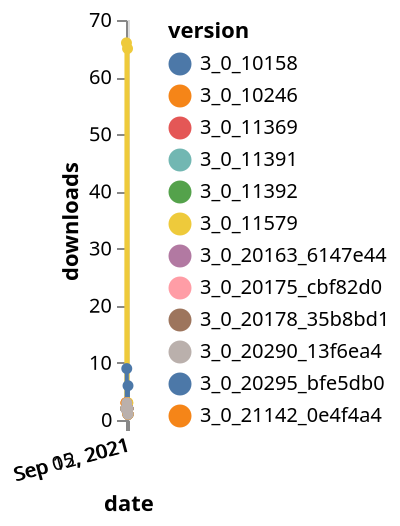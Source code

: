 {"$schema": "https://vega.github.io/schema/vega-lite/v5.json", "description": "A simple bar chart with embedded data.", "data": {"values": [{"date": "2021-09-03", "total": 2758, "delta": 2, "version": "3_0_11392"}, {"date": "2021-09-04", "total": 2760, "delta": 2, "version": "3_0_11392"}, {"date": "2021-09-05", "total": 2762, "delta": 2, "version": "3_0_11392"}, {"date": "2021-09-06", "total": 2764, "delta": 2, "version": "3_0_11392"}, {"date": "2021-09-07", "total": 2766, "delta": 2, "version": "3_0_11392"}, {"date": "2021-09-08", "total": 2769, "delta": 3, "version": "3_0_11392"}, {"date": "2021-09-09", "total": 2771, "delta": 2, "version": "3_0_11392"}, {"date": "2021-09-10", "total": 2773, "delta": 2, "version": "3_0_11392"}, {"date": "2021-09-11", "total": 2775, "delta": 2, "version": "3_0_11392"}, {"date": "2021-09-12", "total": 2777, "delta": 2, "version": "3_0_11392"}, {"date": "2021-09-13", "total": 2779, "delta": 2, "version": "3_0_11392"}, {"date": "2021-09-14", "total": 2781, "delta": 2, "version": "3_0_11392"}, {"date": "2021-09-15", "total": 2783, "delta": 2, "version": "3_0_11392"}, {"date": "2021-09-16", "total": 2784, "delta": 1, "version": "3_0_11392"}, {"date": "2021-09-03", "total": 2584, "delta": 2, "version": "3_0_11369"}, {"date": "2021-09-04", "total": 2586, "delta": 2, "version": "3_0_11369"}, {"date": "2021-09-05", "total": 2588, "delta": 2, "version": "3_0_11369"}, {"date": "2021-09-06", "total": 2590, "delta": 2, "version": "3_0_11369"}, {"date": "2021-09-07", "total": 2592, "delta": 2, "version": "3_0_11369"}, {"date": "2021-09-08", "total": 2595, "delta": 3, "version": "3_0_11369"}, {"date": "2021-09-09", "total": 2597, "delta": 2, "version": "3_0_11369"}, {"date": "2021-09-10", "total": 2599, "delta": 2, "version": "3_0_11369"}, {"date": "2021-09-11", "total": 2601, "delta": 2, "version": "3_0_11369"}, {"date": "2021-09-12", "total": 2603, "delta": 2, "version": "3_0_11369"}, {"date": "2021-09-13", "total": 2605, "delta": 2, "version": "3_0_11369"}, {"date": "2021-09-14", "total": 2607, "delta": 2, "version": "3_0_11369"}, {"date": "2021-09-15", "total": 2609, "delta": 2, "version": "3_0_11369"}, {"date": "2021-09-16", "total": 2610, "delta": 1, "version": "3_0_11369"}, {"date": "2021-09-03", "total": 255, "delta": 3, "version": "3_0_21142_0e4f4a4"}, {"date": "2021-09-04", "total": 258, "delta": 3, "version": "3_0_21142_0e4f4a4"}, {"date": "2021-09-05", "total": 260, "delta": 2, "version": "3_0_21142_0e4f4a4"}, {"date": "2021-09-06", "total": 262, "delta": 2, "version": "3_0_21142_0e4f4a4"}, {"date": "2021-09-07", "total": 265, "delta": 3, "version": "3_0_21142_0e4f4a4"}, {"date": "2021-09-08", "total": 268, "delta": 3, "version": "3_0_21142_0e4f4a4"}, {"date": "2021-09-09", "total": 271, "delta": 3, "version": "3_0_21142_0e4f4a4"}, {"date": "2021-09-10", "total": 273, "delta": 2, "version": "3_0_21142_0e4f4a4"}, {"date": "2021-09-11", "total": 275, "delta": 2, "version": "3_0_21142_0e4f4a4"}, {"date": "2021-09-12", "total": 277, "delta": 2, "version": "3_0_21142_0e4f4a4"}, {"date": "2021-09-13", "total": 280, "delta": 3, "version": "3_0_21142_0e4f4a4"}, {"date": "2021-09-14", "total": 282, "delta": 2, "version": "3_0_21142_0e4f4a4"}, {"date": "2021-09-15", "total": 284, "delta": 2, "version": "3_0_21142_0e4f4a4"}, {"date": "2021-09-16", "total": 285, "delta": 1, "version": "3_0_21142_0e4f4a4"}, {"date": "2021-09-03", "total": 2594, "delta": 2, "version": "3_0_10158"}, {"date": "2021-09-04", "total": 2596, "delta": 2, "version": "3_0_10158"}, {"date": "2021-09-05", "total": 2598, "delta": 2, "version": "3_0_10158"}, {"date": "2021-09-06", "total": 2600, "delta": 2, "version": "3_0_10158"}, {"date": "2021-09-07", "total": 2602, "delta": 2, "version": "3_0_10158"}, {"date": "2021-09-08", "total": 2605, "delta": 3, "version": "3_0_10158"}, {"date": "2021-09-09", "total": 2607, "delta": 2, "version": "3_0_10158"}, {"date": "2021-09-10", "total": 2609, "delta": 2, "version": "3_0_10158"}, {"date": "2021-09-11", "total": 2611, "delta": 2, "version": "3_0_10158"}, {"date": "2021-09-12", "total": 2613, "delta": 2, "version": "3_0_10158"}, {"date": "2021-09-13", "total": 2615, "delta": 2, "version": "3_0_10158"}, {"date": "2021-09-14", "total": 2617, "delta": 2, "version": "3_0_10158"}, {"date": "2021-09-15", "total": 2619, "delta": 2, "version": "3_0_10158"}, {"date": "2021-09-16", "total": 2620, "delta": 1, "version": "3_0_10158"}, {"date": "2021-09-03", "total": 972, "delta": 2, "version": "3_0_20163_6147e44"}, {"date": "2021-09-04", "total": 974, "delta": 2, "version": "3_0_20163_6147e44"}, {"date": "2021-09-05", "total": 976, "delta": 2, "version": "3_0_20163_6147e44"}, {"date": "2021-09-06", "total": 978, "delta": 2, "version": "3_0_20163_6147e44"}, {"date": "2021-09-07", "total": 980, "delta": 2, "version": "3_0_20163_6147e44"}, {"date": "2021-09-08", "total": 983, "delta": 3, "version": "3_0_20163_6147e44"}, {"date": "2021-09-09", "total": 985, "delta": 2, "version": "3_0_20163_6147e44"}, {"date": "2021-09-10", "total": 987, "delta": 2, "version": "3_0_20163_6147e44"}, {"date": "2021-09-11", "total": 989, "delta": 2, "version": "3_0_20163_6147e44"}, {"date": "2021-09-12", "total": 991, "delta": 2, "version": "3_0_20163_6147e44"}, {"date": "2021-09-13", "total": 993, "delta": 2, "version": "3_0_20163_6147e44"}, {"date": "2021-09-14", "total": 995, "delta": 2, "version": "3_0_20163_6147e44"}, {"date": "2021-09-15", "total": 997, "delta": 2, "version": "3_0_20163_6147e44"}, {"date": "2021-09-16", "total": 998, "delta": 1, "version": "3_0_20163_6147e44"}, {"date": "2021-09-03", "total": 908, "delta": 2, "version": "3_0_20178_35b8bd1"}, {"date": "2021-09-04", "total": 910, "delta": 2, "version": "3_0_20178_35b8bd1"}, {"date": "2021-09-05", "total": 912, "delta": 2, "version": "3_0_20178_35b8bd1"}, {"date": "2021-09-06", "total": 914, "delta": 2, "version": "3_0_20178_35b8bd1"}, {"date": "2021-09-07", "total": 916, "delta": 2, "version": "3_0_20178_35b8bd1"}, {"date": "2021-09-08", "total": 919, "delta": 3, "version": "3_0_20178_35b8bd1"}, {"date": "2021-09-09", "total": 921, "delta": 2, "version": "3_0_20178_35b8bd1"}, {"date": "2021-09-10", "total": 923, "delta": 2, "version": "3_0_20178_35b8bd1"}, {"date": "2021-09-11", "total": 925, "delta": 2, "version": "3_0_20178_35b8bd1"}, {"date": "2021-09-12", "total": 927, "delta": 2, "version": "3_0_20178_35b8bd1"}, {"date": "2021-09-13", "total": 929, "delta": 2, "version": "3_0_20178_35b8bd1"}, {"date": "2021-09-14", "total": 931, "delta": 2, "version": "3_0_20178_35b8bd1"}, {"date": "2021-09-15", "total": 933, "delta": 2, "version": "3_0_20178_35b8bd1"}, {"date": "2021-09-16", "total": 934, "delta": 1, "version": "3_0_20178_35b8bd1"}, {"date": "2021-09-03", "total": 1106, "delta": 2, "version": "3_0_20175_cbf82d0"}, {"date": "2021-09-04", "total": 1108, "delta": 2, "version": "3_0_20175_cbf82d0"}, {"date": "2021-09-05", "total": 1110, "delta": 2, "version": "3_0_20175_cbf82d0"}, {"date": "2021-09-06", "total": 1112, "delta": 2, "version": "3_0_20175_cbf82d0"}, {"date": "2021-09-07", "total": 1114, "delta": 2, "version": "3_0_20175_cbf82d0"}, {"date": "2021-09-08", "total": 1117, "delta": 3, "version": "3_0_20175_cbf82d0"}, {"date": "2021-09-09", "total": 1119, "delta": 2, "version": "3_0_20175_cbf82d0"}, {"date": "2021-09-10", "total": 1121, "delta": 2, "version": "3_0_20175_cbf82d0"}, {"date": "2021-09-11", "total": 1123, "delta": 2, "version": "3_0_20175_cbf82d0"}, {"date": "2021-09-12", "total": 1125, "delta": 2, "version": "3_0_20175_cbf82d0"}, {"date": "2021-09-13", "total": 1127, "delta": 2, "version": "3_0_20175_cbf82d0"}, {"date": "2021-09-14", "total": 1129, "delta": 2, "version": "3_0_20175_cbf82d0"}, {"date": "2021-09-15", "total": 1131, "delta": 2, "version": "3_0_20175_cbf82d0"}, {"date": "2021-09-16", "total": 1132, "delta": 1, "version": "3_0_20175_cbf82d0"}, {"date": "2021-09-03", "total": 2579, "delta": 2, "version": "3_0_11391"}, {"date": "2021-09-04", "total": 2581, "delta": 2, "version": "3_0_11391"}, {"date": "2021-09-05", "total": 2583, "delta": 2, "version": "3_0_11391"}, {"date": "2021-09-06", "total": 2585, "delta": 2, "version": "3_0_11391"}, {"date": "2021-09-07", "total": 2587, "delta": 2, "version": "3_0_11391"}, {"date": "2021-09-08", "total": 2590, "delta": 3, "version": "3_0_11391"}, {"date": "2021-09-09", "total": 2592, "delta": 2, "version": "3_0_11391"}, {"date": "2021-09-10", "total": 2594, "delta": 2, "version": "3_0_11391"}, {"date": "2021-09-11", "total": 2596, "delta": 2, "version": "3_0_11391"}, {"date": "2021-09-12", "total": 2598, "delta": 2, "version": "3_0_11391"}, {"date": "2021-09-13", "total": 2600, "delta": 2, "version": "3_0_11391"}, {"date": "2021-09-14", "total": 2602, "delta": 2, "version": "3_0_11391"}, {"date": "2021-09-15", "total": 2604, "delta": 2, "version": "3_0_11391"}, {"date": "2021-09-16", "total": 2605, "delta": 1, "version": "3_0_11391"}, {"date": "2021-09-03", "total": 19633, "delta": 2, "version": "3_0_11579"}, {"date": "2021-09-04", "total": 19635, "delta": 2, "version": "3_0_11579"}, {"date": "2021-09-05", "total": 19637, "delta": 2, "version": "3_0_11579"}, {"date": "2021-09-06", "total": 19703, "delta": 66, "version": "3_0_11579"}, {"date": "2021-09-07", "total": 19705, "delta": 2, "version": "3_0_11579"}, {"date": "2021-09-08", "total": 19708, "delta": 3, "version": "3_0_11579"}, {"date": "2021-09-09", "total": 19710, "delta": 2, "version": "3_0_11579"}, {"date": "2021-09-10", "total": 19712, "delta": 2, "version": "3_0_11579"}, {"date": "2021-09-11", "total": 19714, "delta": 2, "version": "3_0_11579"}, {"date": "2021-09-12", "total": 19717, "delta": 3, "version": "3_0_11579"}, {"date": "2021-09-13", "total": 19782, "delta": 65, "version": "3_0_11579"}, {"date": "2021-09-14", "total": 19785, "delta": 3, "version": "3_0_11579"}, {"date": "2021-09-15", "total": 19788, "delta": 3, "version": "3_0_11579"}, {"date": "2021-09-16", "total": 19789, "delta": 1, "version": "3_0_11579"}, {"date": "2021-09-03", "total": 1004, "delta": 2, "version": "3_0_20295_bfe5db0"}, {"date": "2021-09-04", "total": 1006, "delta": 2, "version": "3_0_20295_bfe5db0"}, {"date": "2021-09-05", "total": 1008, "delta": 2, "version": "3_0_20295_bfe5db0"}, {"date": "2021-09-06", "total": 1010, "delta": 2, "version": "3_0_20295_bfe5db0"}, {"date": "2021-09-07", "total": 1012, "delta": 2, "version": "3_0_20295_bfe5db0"}, {"date": "2021-09-08", "total": 1021, "delta": 9, "version": "3_0_20295_bfe5db0"}, {"date": "2021-09-09", "total": 1023, "delta": 2, "version": "3_0_20295_bfe5db0"}, {"date": "2021-09-10", "total": 1025, "delta": 2, "version": "3_0_20295_bfe5db0"}, {"date": "2021-09-11", "total": 1027, "delta": 2, "version": "3_0_20295_bfe5db0"}, {"date": "2021-09-12", "total": 1029, "delta": 2, "version": "3_0_20295_bfe5db0"}, {"date": "2021-09-13", "total": 1031, "delta": 2, "version": "3_0_20295_bfe5db0"}, {"date": "2021-09-14", "total": 1033, "delta": 2, "version": "3_0_20295_bfe5db0"}, {"date": "2021-09-15", "total": 1035, "delta": 2, "version": "3_0_20295_bfe5db0"}, {"date": "2021-09-16", "total": 1041, "delta": 6, "version": "3_0_20295_bfe5db0"}, {"date": "2021-09-03", "total": 2771, "delta": 3, "version": "3_0_10246"}, {"date": "2021-09-04", "total": 2773, "delta": 2, "version": "3_0_10246"}, {"date": "2021-09-05", "total": 2775, "delta": 2, "version": "3_0_10246"}, {"date": "2021-09-06", "total": 2777, "delta": 2, "version": "3_0_10246"}, {"date": "2021-09-07", "total": 2779, "delta": 2, "version": "3_0_10246"}, {"date": "2021-09-08", "total": 2782, "delta": 3, "version": "3_0_10246"}, {"date": "2021-09-09", "total": 2784, "delta": 2, "version": "3_0_10246"}, {"date": "2021-09-10", "total": 2786, "delta": 2, "version": "3_0_10246"}, {"date": "2021-09-11", "total": 2788, "delta": 2, "version": "3_0_10246"}, {"date": "2021-09-12", "total": 2790, "delta": 2, "version": "3_0_10246"}, {"date": "2021-09-13", "total": 2792, "delta": 2, "version": "3_0_10246"}, {"date": "2021-09-14", "total": 2794, "delta": 2, "version": "3_0_10246"}, {"date": "2021-09-15", "total": 2796, "delta": 2, "version": "3_0_10246"}, {"date": "2021-09-16", "total": 2797, "delta": 1, "version": "3_0_10246"}, {"date": "2021-09-03", "total": 735, "delta": 2, "version": "3_0_20290_13f6ea4"}, {"date": "2021-09-04", "total": 737, "delta": 2, "version": "3_0_20290_13f6ea4"}, {"date": "2021-09-05", "total": 739, "delta": 2, "version": "3_0_20290_13f6ea4"}, {"date": "2021-09-06", "total": 741, "delta": 2, "version": "3_0_20290_13f6ea4"}, {"date": "2021-09-07", "total": 743, "delta": 2, "version": "3_0_20290_13f6ea4"}, {"date": "2021-09-08", "total": 746, "delta": 3, "version": "3_0_20290_13f6ea4"}, {"date": "2021-09-09", "total": 748, "delta": 2, "version": "3_0_20290_13f6ea4"}, {"date": "2021-09-10", "total": 750, "delta": 2, "version": "3_0_20290_13f6ea4"}, {"date": "2021-09-11", "total": 752, "delta": 2, "version": "3_0_20290_13f6ea4"}, {"date": "2021-09-12", "total": 754, "delta": 2, "version": "3_0_20290_13f6ea4"}, {"date": "2021-09-13", "total": 756, "delta": 2, "version": "3_0_20290_13f6ea4"}, {"date": "2021-09-14", "total": 758, "delta": 2, "version": "3_0_20290_13f6ea4"}, {"date": "2021-09-15", "total": 760, "delta": 2, "version": "3_0_20290_13f6ea4"}, {"date": "2021-09-16", "total": 761, "delta": 1, "version": "3_0_20290_13f6ea4"}]}, "width": "container", "mark": {"type": "line", "point": {"filled": true}}, "encoding": {"x": {"field": "date", "type": "temporal", "timeUnit": "yearmonthdate", "title": "date", "axis": {"labelAngle": -15}}, "y": {"field": "delta", "type": "quantitative", "title": "downloads"}, "color": {"field": "version", "type": "nominal"}, "tooltip": {"field": "delta"}}}